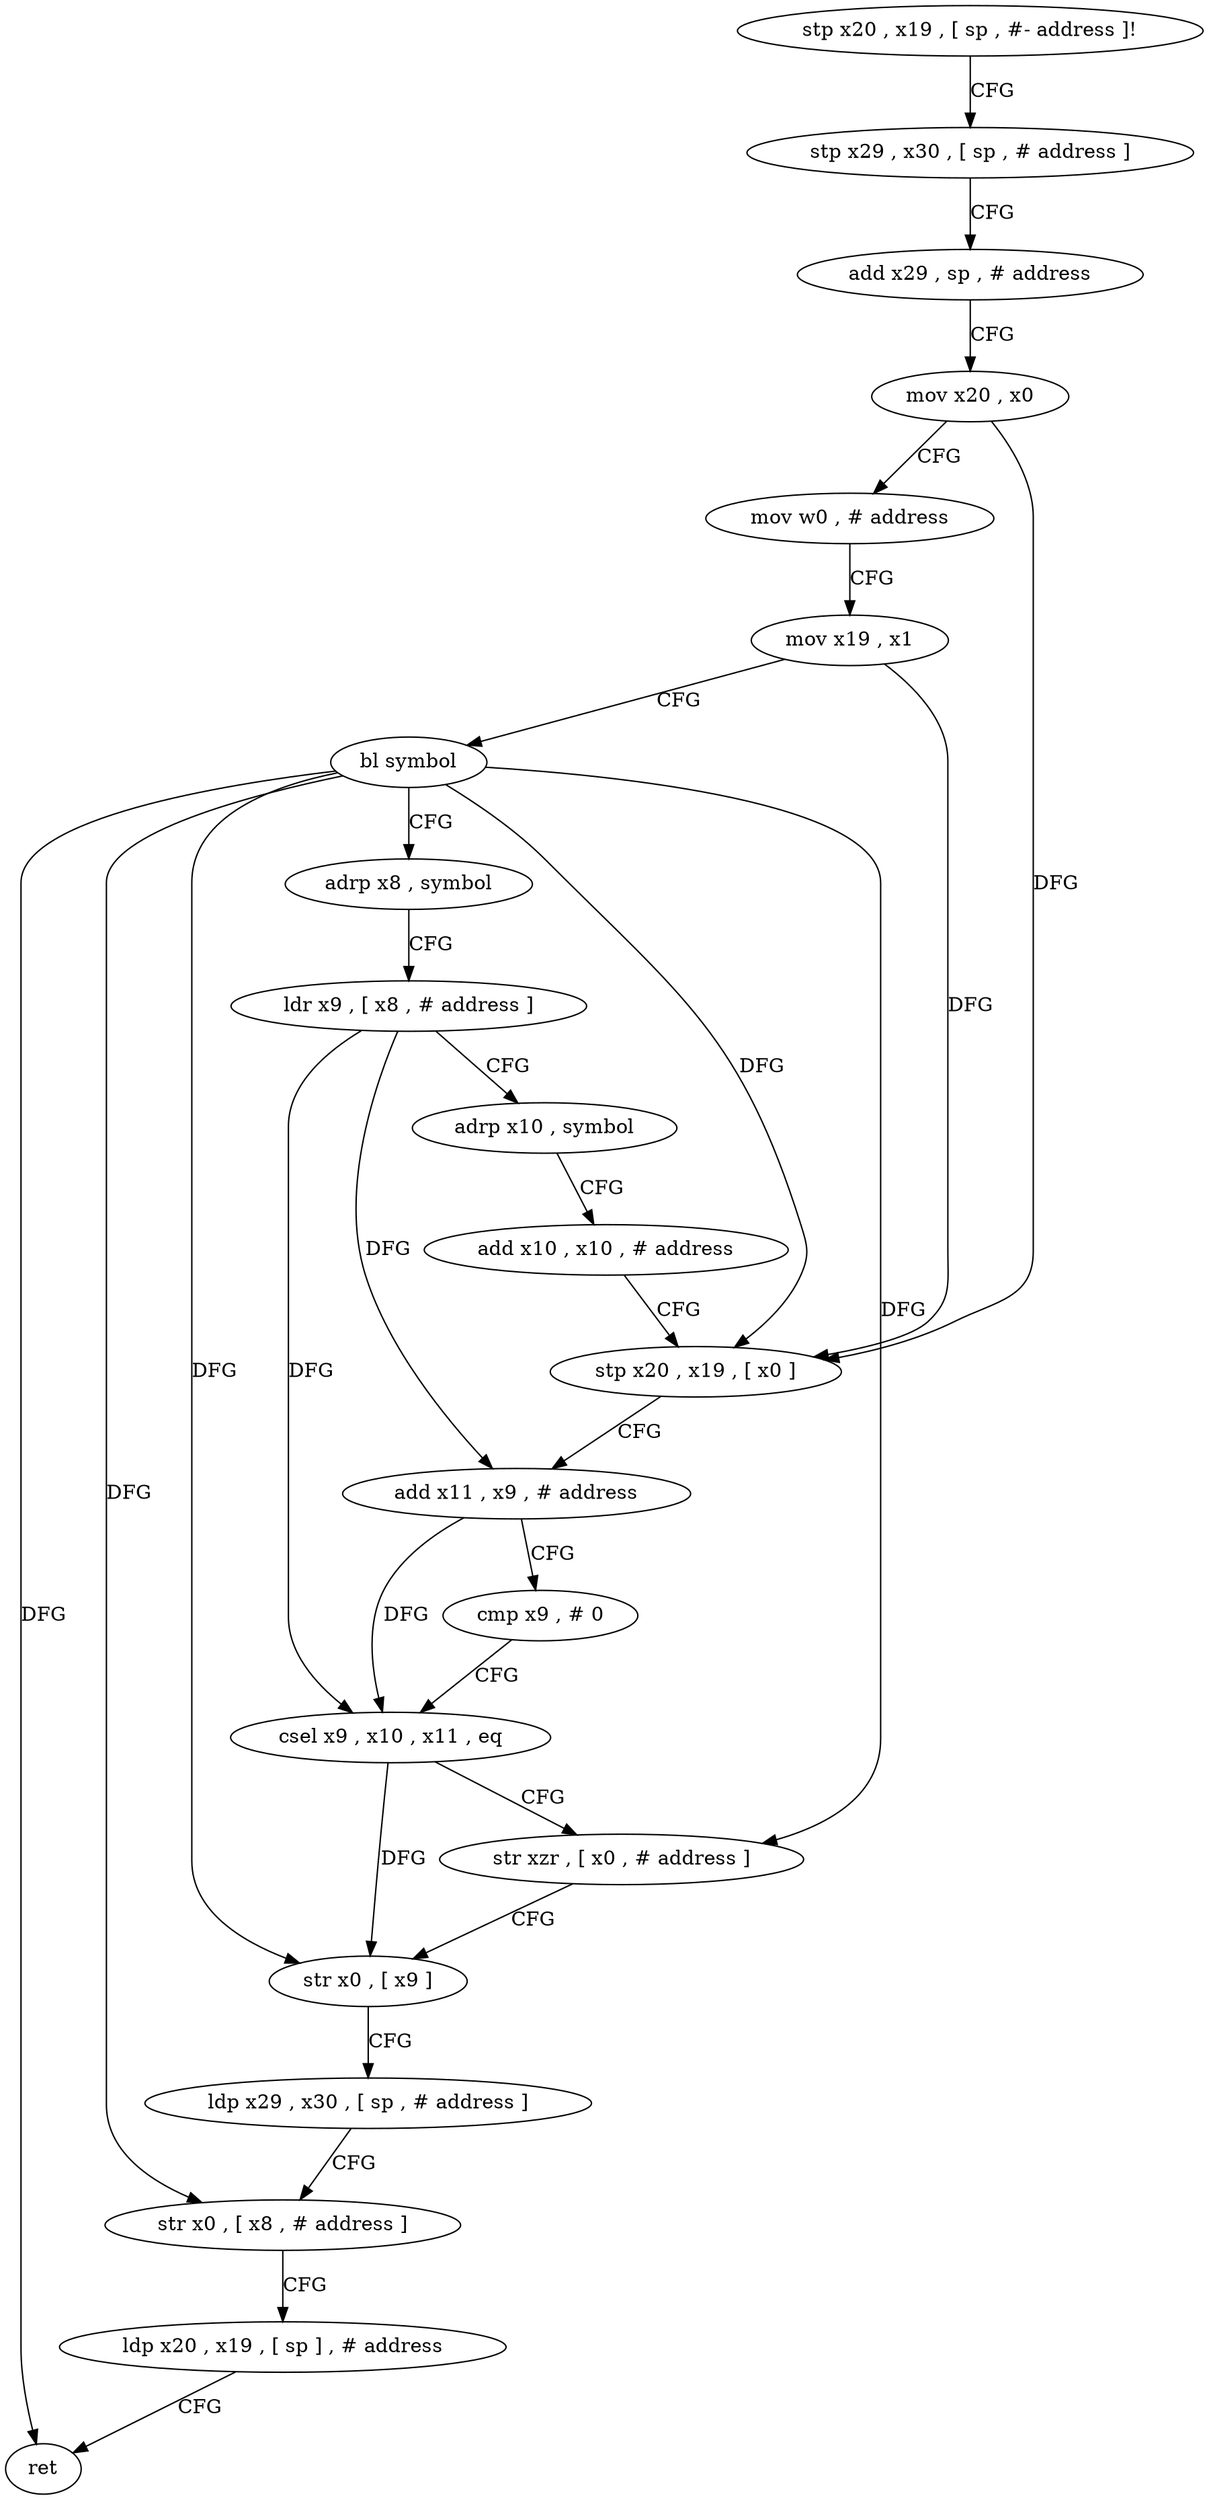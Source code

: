 digraph "func" {
"4208860" [label = "stp x20 , x19 , [ sp , #- address ]!" ]
"4208864" [label = "stp x29 , x30 , [ sp , # address ]" ]
"4208868" [label = "add x29 , sp , # address" ]
"4208872" [label = "mov x20 , x0" ]
"4208876" [label = "mov w0 , # address" ]
"4208880" [label = "mov x19 , x1" ]
"4208884" [label = "bl symbol" ]
"4208888" [label = "adrp x8 , symbol" ]
"4208892" [label = "ldr x9 , [ x8 , # address ]" ]
"4208896" [label = "adrp x10 , symbol" ]
"4208900" [label = "add x10 , x10 , # address" ]
"4208904" [label = "stp x20 , x19 , [ x0 ]" ]
"4208908" [label = "add x11 , x9 , # address" ]
"4208912" [label = "cmp x9 , # 0" ]
"4208916" [label = "csel x9 , x10 , x11 , eq" ]
"4208920" [label = "str xzr , [ x0 , # address ]" ]
"4208924" [label = "str x0 , [ x9 ]" ]
"4208928" [label = "ldp x29 , x30 , [ sp , # address ]" ]
"4208932" [label = "str x0 , [ x8 , # address ]" ]
"4208936" [label = "ldp x20 , x19 , [ sp ] , # address" ]
"4208940" [label = "ret" ]
"4208860" -> "4208864" [ label = "CFG" ]
"4208864" -> "4208868" [ label = "CFG" ]
"4208868" -> "4208872" [ label = "CFG" ]
"4208872" -> "4208876" [ label = "CFG" ]
"4208872" -> "4208904" [ label = "DFG" ]
"4208876" -> "4208880" [ label = "CFG" ]
"4208880" -> "4208884" [ label = "CFG" ]
"4208880" -> "4208904" [ label = "DFG" ]
"4208884" -> "4208888" [ label = "CFG" ]
"4208884" -> "4208904" [ label = "DFG" ]
"4208884" -> "4208920" [ label = "DFG" ]
"4208884" -> "4208924" [ label = "DFG" ]
"4208884" -> "4208932" [ label = "DFG" ]
"4208884" -> "4208940" [ label = "DFG" ]
"4208888" -> "4208892" [ label = "CFG" ]
"4208892" -> "4208896" [ label = "CFG" ]
"4208892" -> "4208908" [ label = "DFG" ]
"4208892" -> "4208916" [ label = "DFG" ]
"4208896" -> "4208900" [ label = "CFG" ]
"4208900" -> "4208904" [ label = "CFG" ]
"4208904" -> "4208908" [ label = "CFG" ]
"4208908" -> "4208912" [ label = "CFG" ]
"4208908" -> "4208916" [ label = "DFG" ]
"4208912" -> "4208916" [ label = "CFG" ]
"4208916" -> "4208920" [ label = "CFG" ]
"4208916" -> "4208924" [ label = "DFG" ]
"4208920" -> "4208924" [ label = "CFG" ]
"4208924" -> "4208928" [ label = "CFG" ]
"4208928" -> "4208932" [ label = "CFG" ]
"4208932" -> "4208936" [ label = "CFG" ]
"4208936" -> "4208940" [ label = "CFG" ]
}
